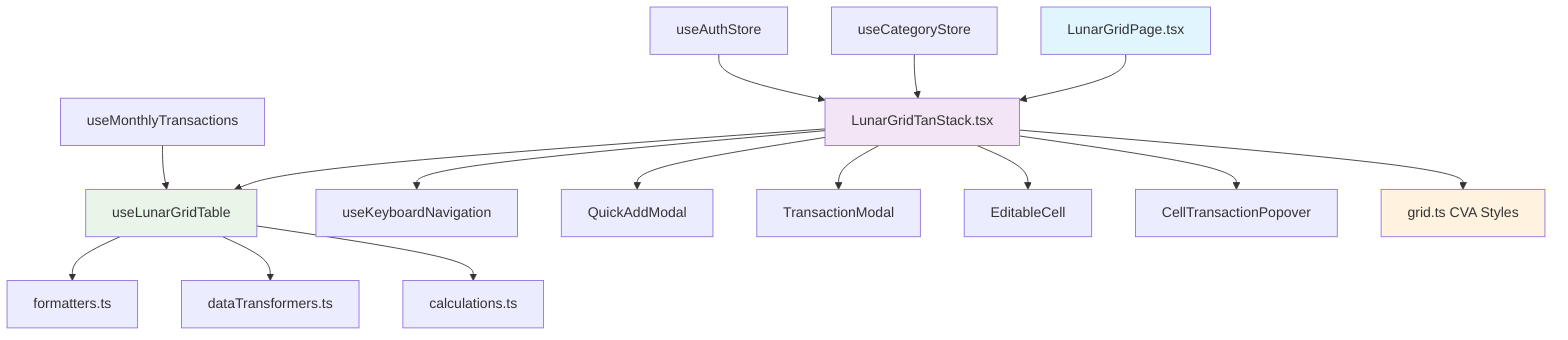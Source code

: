 graph TD
    A[LunarGridPage.tsx] --> B[LunarGridTanStack.tsx]
    B --> C[useLunarGridTable]
    B --> D[useKeyboardNavigation]
    B --> E[QuickAddModal]
    B --> F[TransactionModal]
    B --> G[EditableCell]
    B --> H[CellTransactionPopover]

    C --> I[formatters.ts]
    C --> J[dataTransformers.ts]
    C --> K[calculations.ts]

    B --> L[grid.ts CVA Styles]

    M[useMonthlyTransactions] --> C
    N[useCategoryStore] --> B
    O[useAuthStore] --> B

    style A fill:#e1f5fe
    style B fill:#f3e5f5
    style C fill:#e8f5e8
    style L fill:#fff3e0